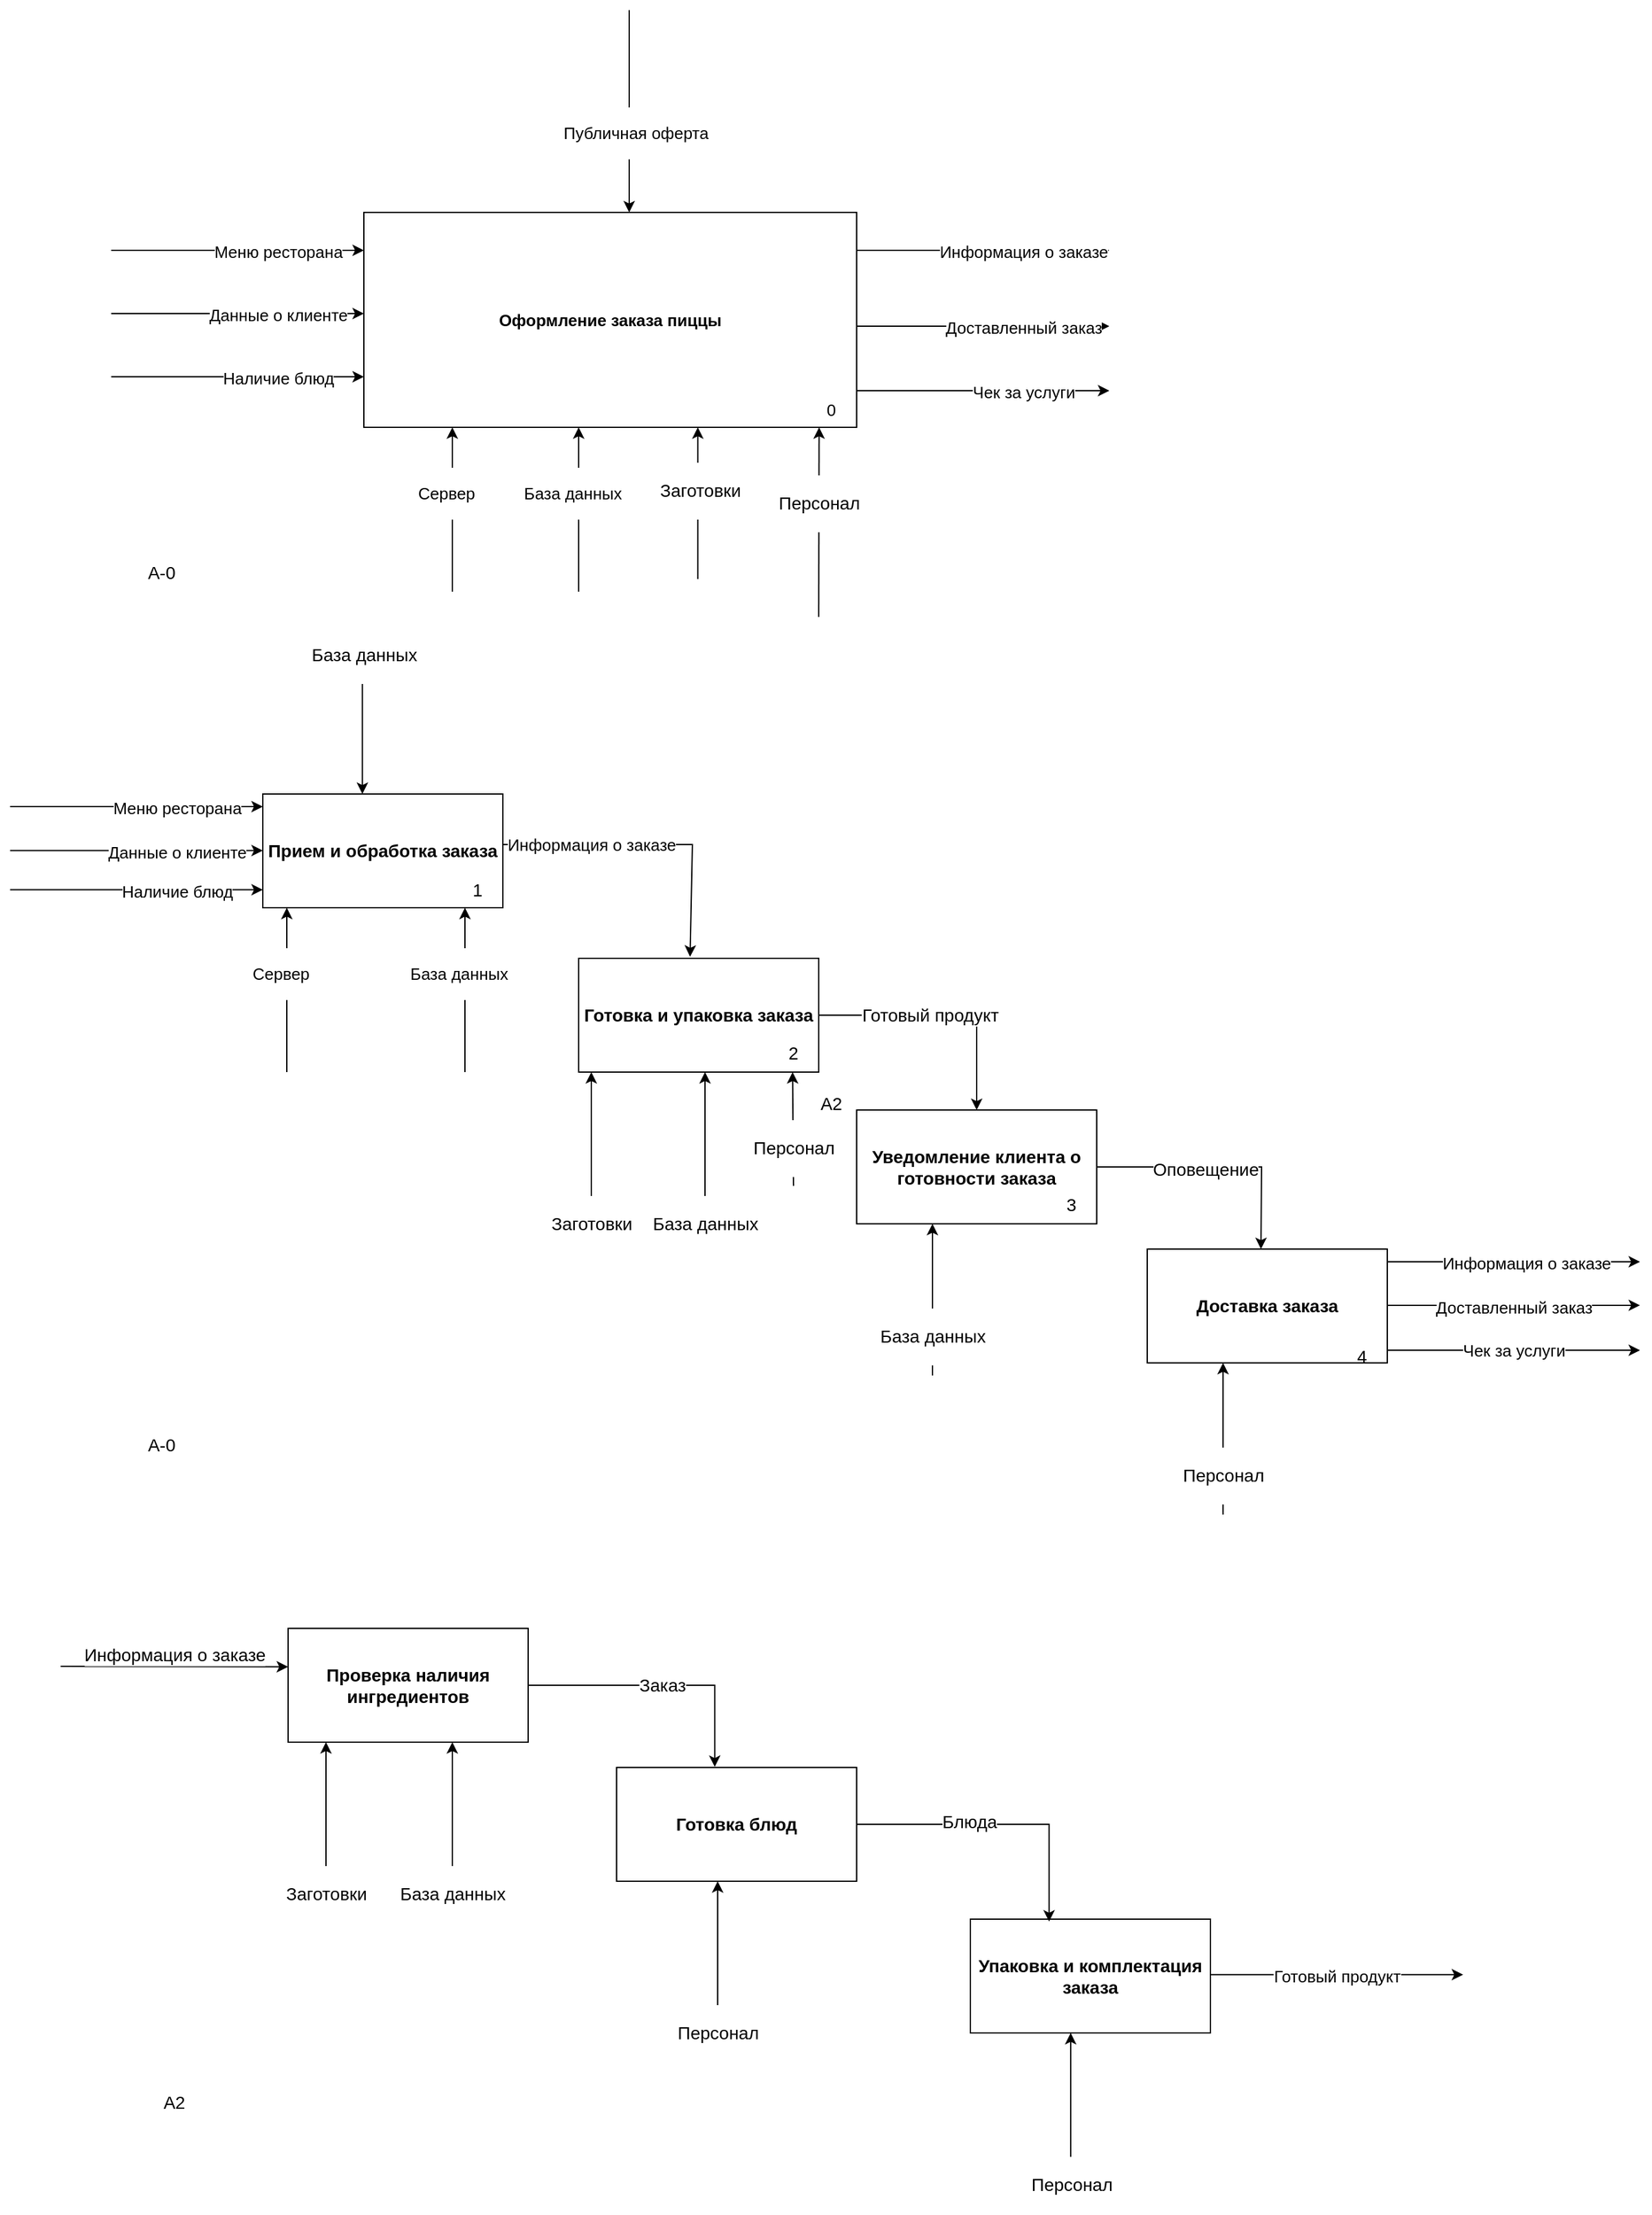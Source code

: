 <mxfile version="26.1.1">
  <diagram name="Страница — 1" id="7s_W0JdHJNEJIRjCicE_">
    <mxGraphModel dx="5099" dy="1678" grid="1" gridSize="10" guides="1" tooltips="1" connect="1" arrows="1" fold="1" page="1" pageScale="1" pageWidth="2339" pageHeight="3300" math="0" shadow="0">
      <root>
        <mxCell id="0" />
        <mxCell id="1" parent="0" />
        <mxCell id="kAe2t5Nj_32575Pfu-4r-2" value="&lt;h4 data-pm-slice=&quot;1 1 []&quot;&gt;Оформление заказа пиццы&lt;/h4&gt;" style="rounded=0;whiteSpace=wrap;html=1;fontSize=13;" parent="1" vertex="1">
          <mxGeometry x="280" y="210" width="390" height="170" as="geometry" />
        </mxCell>
        <mxCell id="kAe2t5Nj_32575Pfu-4r-3" value="" style="endArrow=classic;html=1;rounded=0;fontSize=13;" parent="1" edge="1">
          <mxGeometry width="50" height="50" relative="1" as="geometry">
            <mxPoint x="80" y="240" as="sourcePoint" />
            <mxPoint x="280" y="240" as="targetPoint" />
          </mxGeometry>
        </mxCell>
        <mxCell id="kAe2t5Nj_32575Pfu-4r-5" value="&lt;p data-pm-slice=&quot;1 1 [&amp;quot;list&amp;quot;,{&amp;quot;spread&amp;quot;:false,&amp;quot;start&amp;quot;:112,&amp;quot;end&amp;quot;:192},&amp;quot;regular_list_item&amp;quot;,{&amp;quot;start&amp;quot;:112,&amp;quot;end&amp;quot;:136}]&quot;&gt;Меню ресторана&lt;/p&gt;" style="edgeLabel;html=1;align=center;verticalAlign=middle;resizable=0;points=[];fontSize=13;" parent="kAe2t5Nj_32575Pfu-4r-3" vertex="1" connectable="0">
          <mxGeometry x="0.318" y="-1" relative="1" as="geometry">
            <mxPoint as="offset" />
          </mxGeometry>
        </mxCell>
        <mxCell id="kAe2t5Nj_32575Pfu-4r-6" value="" style="endArrow=classic;html=1;rounded=0;fontSize=13;" parent="1" edge="1">
          <mxGeometry width="50" height="50" relative="1" as="geometry">
            <mxPoint x="80" y="290" as="sourcePoint" />
            <mxPoint x="280" y="290" as="targetPoint" />
          </mxGeometry>
        </mxCell>
        <mxCell id="kAe2t5Nj_32575Pfu-4r-7" value="&lt;p data-pm-slice=&quot;1 1 [&amp;quot;list&amp;quot;,{&amp;quot;spread&amp;quot;:false,&amp;quot;start&amp;quot;:112,&amp;quot;end&amp;quot;:192},&amp;quot;regular_list_item&amp;quot;,{&amp;quot;start&amp;quot;:137,&amp;quot;end&amp;quot;:159}]&quot;&gt;Данные о клиенте&lt;/p&gt;" style="edgeLabel;html=1;align=center;verticalAlign=middle;resizable=0;points=[];fontSize=13;" parent="kAe2t5Nj_32575Pfu-4r-6" vertex="1" connectable="0">
          <mxGeometry x="0.318" y="-1" relative="1" as="geometry">
            <mxPoint as="offset" />
          </mxGeometry>
        </mxCell>
        <mxCell id="kAe2t5Nj_32575Pfu-4r-10" value="" style="endArrow=classic;html=1;rounded=0;" parent="1" edge="1">
          <mxGeometry width="50" height="50" relative="1" as="geometry">
            <mxPoint x="350" y="510" as="sourcePoint" />
            <mxPoint x="350" y="380" as="targetPoint" />
          </mxGeometry>
        </mxCell>
        <mxCell id="kAe2t5Nj_32575Pfu-4r-12" value="&lt;p data-pm-slice=&quot;1 1 [&amp;quot;list&amp;quot;,{&amp;quot;spread&amp;quot;:false,&amp;quot;start&amp;quot;:299,&amp;quot;end&amp;quot;:344},&amp;quot;regular_list_item&amp;quot;,{&amp;quot;start&amp;quot;:316,&amp;quot;end&amp;quot;:330}]&quot;&gt;Сервер&lt;/p&gt;" style="edgeLabel;html=1;align=center;verticalAlign=middle;resizable=0;points=[];fontSize=13;" parent="kAe2t5Nj_32575Pfu-4r-10" vertex="1" connectable="0">
          <mxGeometry x="0.211" y="5" relative="1" as="geometry">
            <mxPoint as="offset" />
          </mxGeometry>
        </mxCell>
        <mxCell id="kAe2t5Nj_32575Pfu-4r-16" value="" style="endArrow=classic;html=1;rounded=0;fontSize=13;" parent="1" edge="1">
          <mxGeometry width="50" height="50" relative="1" as="geometry">
            <mxPoint x="670" y="240" as="sourcePoint" />
            <mxPoint x="870" y="240" as="targetPoint" />
          </mxGeometry>
        </mxCell>
        <mxCell id="kAe2t5Nj_32575Pfu-4r-17" value="&lt;p data-pm-slice=&quot;1 1 [&amp;quot;list&amp;quot;,{&amp;quot;spread&amp;quot;:false,&amp;quot;start&amp;quot;:206,&amp;quot;end&amp;quot;:282},&amp;quot;regular_list_item&amp;quot;,{&amp;quot;start&amp;quot;:206,&amp;quot;end&amp;quot;:235}]&quot;&gt;Информация о заказе&lt;/p&gt;" style="edgeLabel;html=1;align=center;verticalAlign=middle;resizable=0;points=[];fontSize=13;" parent="kAe2t5Nj_32575Pfu-4r-16" vertex="1" connectable="0">
          <mxGeometry x="0.318" y="-1" relative="1" as="geometry">
            <mxPoint as="offset" />
          </mxGeometry>
        </mxCell>
        <mxCell id="kAe2t5Nj_32575Pfu-4r-18" value="" style="endArrow=classic;html=1;rounded=0;fontSize=13;" parent="1" edge="1">
          <mxGeometry width="50" height="50" relative="1" as="geometry">
            <mxPoint x="670" y="300" as="sourcePoint" />
            <mxPoint x="870" y="300" as="targetPoint" />
          </mxGeometry>
        </mxCell>
        <mxCell id="kAe2t5Nj_32575Pfu-4r-19" value="&lt;p data-pm-slice=&quot;1 1 [&amp;quot;list&amp;quot;,{&amp;quot;spread&amp;quot;:false,&amp;quot;start&amp;quot;:206,&amp;quot;end&amp;quot;:282},&amp;quot;regular_list_item&amp;quot;,{&amp;quot;start&amp;quot;:236,&amp;quot;end&amp;quot;:266}]&quot;&gt;Доставленный заказ&lt;/p&gt;" style="edgeLabel;html=1;align=center;verticalAlign=middle;resizable=0;points=[];fontSize=13;" parent="kAe2t5Nj_32575Pfu-4r-18" vertex="1" connectable="0">
          <mxGeometry x="0.318" y="-1" relative="1" as="geometry">
            <mxPoint as="offset" />
          </mxGeometry>
        </mxCell>
        <mxCell id="kAe2t5Nj_32575Pfu-4r-26" value="0" style="text;html=1;align=center;verticalAlign=middle;whiteSpace=wrap;rounded=0;fontSize=13;" parent="1" vertex="1">
          <mxGeometry x="620" y="351" width="60" height="30" as="geometry" />
        </mxCell>
        <mxCell id="kAe2t5Nj_32575Pfu-4r-27" value="&lt;h4 data-pm-slice=&quot;1 1 []&quot;&gt;Прием и обработка заказа&lt;/h4&gt;" style="rounded=0;whiteSpace=wrap;html=1;fontSize=14;" parent="1" vertex="1">
          <mxGeometry x="200" y="670" width="190" height="90" as="geometry" />
        </mxCell>
        <mxCell id="kAe2t5Nj_32575Pfu-4r-34" value="" style="endArrow=classic;html=1;rounded=0;fontSize=13;" parent="1" edge="1">
          <mxGeometry width="50" height="50" relative="1" as="geometry">
            <mxPoint x="670" y="351" as="sourcePoint" />
            <mxPoint x="870" y="351" as="targetPoint" />
          </mxGeometry>
        </mxCell>
        <mxCell id="kAe2t5Nj_32575Pfu-4r-35" value="&lt;p data-pm-slice=&quot;1 1 [&amp;quot;list&amp;quot;,{&amp;quot;spread&amp;quot;:false,&amp;quot;start&amp;quot;:206,&amp;quot;end&amp;quot;:282},&amp;quot;regular_list_item&amp;quot;,{&amp;quot;start&amp;quot;:267,&amp;quot;end&amp;quot;:282}]&quot;&gt;Чек за услуги&lt;/p&gt;" style="edgeLabel;html=1;align=center;verticalAlign=middle;resizable=0;points=[];fontSize=13;" parent="kAe2t5Nj_32575Pfu-4r-34" vertex="1" connectable="0">
          <mxGeometry x="0.318" y="-1" relative="1" as="geometry">
            <mxPoint as="offset" />
          </mxGeometry>
        </mxCell>
        <mxCell id="kAe2t5Nj_32575Pfu-4r-36" value="" style="endArrow=classic;html=1;rounded=0;" parent="1" edge="1">
          <mxGeometry width="50" height="50" relative="1" as="geometry">
            <mxPoint x="450" y="510" as="sourcePoint" />
            <mxPoint x="450" y="380" as="targetPoint" />
          </mxGeometry>
        </mxCell>
        <mxCell id="kAe2t5Nj_32575Pfu-4r-37" value="&lt;p data-pm-slice=&quot;1 1 [&amp;quot;list&amp;quot;,{&amp;quot;spread&amp;quot;:false,&amp;quot;start&amp;quot;:299,&amp;quot;end&amp;quot;:344},&amp;quot;regular_list_item&amp;quot;,{&amp;quot;start&amp;quot;:316,&amp;quot;end&amp;quot;:330}]&quot;&gt;База данных&lt;/p&gt;" style="edgeLabel;html=1;align=center;verticalAlign=middle;resizable=0;points=[];fontSize=13;" parent="kAe2t5Nj_32575Pfu-4r-36" vertex="1" connectable="0">
          <mxGeometry x="0.211" y="5" relative="1" as="geometry">
            <mxPoint as="offset" />
          </mxGeometry>
        </mxCell>
        <mxCell id="kAe2t5Nj_32575Pfu-4r-47" style="edgeStyle=orthogonalEdgeStyle;rounded=0;orthogonalLoop=1;jettySize=auto;html=1;exitX=1;exitY=0.5;exitDx=0;exitDy=0;entryX=0.5;entryY=0;entryDx=0;entryDy=0;fontSize=14;" parent="1" source="kAe2t5Nj_32575Pfu-4r-39" target="kAe2t5Nj_32575Pfu-4r-40" edge="1">
          <mxGeometry relative="1" as="geometry" />
        </mxCell>
        <mxCell id="kAe2t5Nj_32575Pfu-4r-48" value="Готовый продукт" style="edgeLabel;html=1;align=center;verticalAlign=middle;resizable=0;points=[];fontSize=14;" parent="kAe2t5Nj_32575Pfu-4r-47" vertex="1" connectable="0">
          <mxGeometry x="-0.12" relative="1" as="geometry">
            <mxPoint as="offset" />
          </mxGeometry>
        </mxCell>
        <mxCell id="kAe2t5Nj_32575Pfu-4r-39" value="&lt;h4 data-pm-slice=&quot;1 1 []&quot;&gt;Готовка и упаковка заказа&lt;/h4&gt;" style="rounded=0;whiteSpace=wrap;html=1;fontSize=14;" parent="1" vertex="1">
          <mxGeometry x="450" y="800" width="190" height="90" as="geometry" />
        </mxCell>
        <mxCell id="kAe2t5Nj_32575Pfu-4r-71" style="edgeStyle=orthogonalEdgeStyle;rounded=0;orthogonalLoop=1;jettySize=auto;html=1;fontSize=14;" parent="1" source="kAe2t5Nj_32575Pfu-4r-40" edge="1">
          <mxGeometry relative="1" as="geometry">
            <mxPoint x="990" y="1030" as="targetPoint" />
          </mxGeometry>
        </mxCell>
        <mxCell id="kAe2t5Nj_32575Pfu-4r-72" value="Оповещение" style="edgeLabel;html=1;align=center;verticalAlign=middle;resizable=0;points=[];fontSize=14;" parent="kAe2t5Nj_32575Pfu-4r-71" vertex="1" connectable="0">
          <mxGeometry x="-0.121" y="-2" relative="1" as="geometry">
            <mxPoint as="offset" />
          </mxGeometry>
        </mxCell>
        <mxCell id="kAe2t5Nj_32575Pfu-4r-40" value="&lt;h4 data-pm-slice=&quot;1 1 []&quot;&gt;Уведомление клиента о готовности заказа&lt;/h4&gt;" style="rounded=0;whiteSpace=wrap;html=1;fontSize=14;" parent="1" vertex="1">
          <mxGeometry x="670" y="920" width="190" height="90" as="geometry" />
        </mxCell>
        <mxCell id="kAe2t5Nj_32575Pfu-4r-41" value="&lt;h4 data-pm-slice=&quot;1 1 []&quot;&gt;Доставка заказа&lt;/h4&gt;" style="rounded=0;whiteSpace=wrap;html=1;fontSize=14;" parent="1" vertex="1">
          <mxGeometry x="900" y="1030" width="190" height="90" as="geometry" />
        </mxCell>
        <mxCell id="kAe2t5Nj_32575Pfu-4r-43" value="" style="endArrow=classic;html=1;rounded=0;fontSize=14;" parent="1" edge="1">
          <mxGeometry width="50" height="50" relative="1" as="geometry">
            <mxPoint x="278.82" y="550" as="sourcePoint" />
            <mxPoint x="278.82" y="670" as="targetPoint" />
          </mxGeometry>
        </mxCell>
        <mxCell id="kAe2t5Nj_32575Pfu-4r-44" value="&lt;p data-pm-slice=&quot;1 1 [&amp;quot;list&amp;quot;,{&amp;quot;spread&amp;quot;:false,&amp;quot;start&amp;quot;:299,&amp;quot;end&amp;quot;:344},&amp;quot;regular_list_item&amp;quot;,{&amp;quot;start&amp;quot;:316,&amp;quot;end&amp;quot;:330}]&quot;&gt;База данных&lt;/p&gt;" style="edgeLabel;html=1;align=center;verticalAlign=middle;resizable=0;points=[];fontSize=14;" parent="kAe2t5Nj_32575Pfu-4r-43" vertex="1" connectable="0">
          <mxGeometry x="0.211" y="5" relative="1" as="geometry">
            <mxPoint x="-4" y="-63" as="offset" />
          </mxGeometry>
        </mxCell>
        <mxCell id="kAe2t5Nj_32575Pfu-4r-61" value="" style="endArrow=classic;html=1;rounded=0;fontSize=13;" parent="1" edge="1">
          <mxGeometry width="50" height="50" relative="1" as="geometry">
            <mxPoint x="80" y="340" as="sourcePoint" />
            <mxPoint x="280" y="340" as="targetPoint" />
          </mxGeometry>
        </mxCell>
        <mxCell id="kAe2t5Nj_32575Pfu-4r-62" value="&lt;p data-pm-slice=&quot;1 1 [&amp;quot;list&amp;quot;,{&amp;quot;spread&amp;quot;:false,&amp;quot;start&amp;quot;:112,&amp;quot;end&amp;quot;:192},&amp;quot;regular_list_item&amp;quot;,{&amp;quot;start&amp;quot;:112,&amp;quot;end&amp;quot;:136}]&quot;&gt;Наличие блюд&lt;/p&gt;" style="edgeLabel;html=1;align=center;verticalAlign=middle;resizable=0;points=[];fontSize=13;" parent="kAe2t5Nj_32575Pfu-4r-61" vertex="1" connectable="0">
          <mxGeometry x="0.318" y="-1" relative="1" as="geometry">
            <mxPoint as="offset" />
          </mxGeometry>
        </mxCell>
        <mxCell id="kAe2t5Nj_32575Pfu-4r-63" value="" style="endArrow=classic;html=1;rounded=0;" parent="1" edge="1">
          <mxGeometry width="50" height="50" relative="1" as="geometry">
            <mxPoint x="490" y="50" as="sourcePoint" />
            <mxPoint x="490" y="210" as="targetPoint" />
          </mxGeometry>
        </mxCell>
        <mxCell id="kAe2t5Nj_32575Pfu-4r-64" value="&lt;p data-pm-slice=&quot;1 1 [&amp;quot;list&amp;quot;,{&amp;quot;spread&amp;quot;:false,&amp;quot;start&amp;quot;:299,&amp;quot;end&amp;quot;:344},&amp;quot;regular_list_item&amp;quot;,{&amp;quot;start&amp;quot;:316,&amp;quot;end&amp;quot;:330}]&quot;&gt;Публичная оферта&lt;/p&gt;" style="edgeLabel;html=1;align=center;verticalAlign=middle;resizable=0;points=[];fontSize=13;" parent="kAe2t5Nj_32575Pfu-4r-63" vertex="1" connectable="0">
          <mxGeometry x="0.211" y="5" relative="1" as="geometry">
            <mxPoint as="offset" />
          </mxGeometry>
        </mxCell>
        <mxCell id="kAe2t5Nj_32575Pfu-4r-65" value="" style="endArrow=classic;html=1;rounded=0;fontSize=14;" parent="1" edge="1">
          <mxGeometry width="50" height="50" relative="1" as="geometry">
            <mxPoint x="730" y="1130" as="sourcePoint" />
            <mxPoint x="730" y="1010" as="targetPoint" />
          </mxGeometry>
        </mxCell>
        <mxCell id="kAe2t5Nj_32575Pfu-4r-66" value="&lt;p data-pm-slice=&quot;1 1 [&amp;quot;list&amp;quot;,{&amp;quot;spread&amp;quot;:false,&amp;quot;start&amp;quot;:1030,&amp;quot;end&amp;quot;:1070},&amp;quot;regular_list_item&amp;quot;,{&amp;quot;start&amp;quot;:1030,&amp;quot;end&amp;quot;:1060}]&quot;&gt;База данных&lt;/p&gt;" style="edgeLabel;html=1;align=center;verticalAlign=middle;resizable=0;points=[];fontSize=14;" parent="kAe2t5Nj_32575Pfu-4r-65" vertex="1" connectable="0">
          <mxGeometry x="-0.482" relative="1" as="geometry">
            <mxPoint as="offset" />
          </mxGeometry>
        </mxCell>
        <mxCell id="kAe2t5Nj_32575Pfu-4r-69" value="" style="endArrow=classic;html=1;rounded=0;fontSize=14;" parent="1" edge="1">
          <mxGeometry width="50" height="50" relative="1" as="geometry">
            <mxPoint x="960" y="1240" as="sourcePoint" />
            <mxPoint x="960" y="1120" as="targetPoint" />
          </mxGeometry>
        </mxCell>
        <mxCell id="kAe2t5Nj_32575Pfu-4r-70" value="&lt;p data-pm-slice=&quot;1 1 [&amp;quot;list&amp;quot;,{&amp;quot;spread&amp;quot;:false,&amp;quot;start&amp;quot;:1030,&amp;quot;end&amp;quot;:1070},&amp;quot;regular_list_item&amp;quot;,{&amp;quot;start&amp;quot;:1030,&amp;quot;end&amp;quot;:1060}]&quot;&gt;Персонал&lt;/p&gt;" style="edgeLabel;html=1;align=center;verticalAlign=middle;resizable=0;points=[];fontSize=14;" parent="kAe2t5Nj_32575Pfu-4r-69" vertex="1" connectable="0">
          <mxGeometry x="-0.482" relative="1" as="geometry">
            <mxPoint as="offset" />
          </mxGeometry>
        </mxCell>
        <mxCell id="kAe2t5Nj_32575Pfu-4r-75" value="1" style="text;html=1;align=center;verticalAlign=middle;whiteSpace=wrap;rounded=0;fontSize=14;" parent="1" vertex="1">
          <mxGeometry x="340" y="731" width="60" height="30" as="geometry" />
        </mxCell>
        <mxCell id="kAe2t5Nj_32575Pfu-4r-76" value="2" style="text;html=1;align=center;verticalAlign=middle;whiteSpace=wrap;rounded=0;fontSize=14;" parent="1" vertex="1">
          <mxGeometry x="590" y="860" width="60" height="30" as="geometry" />
        </mxCell>
        <mxCell id="kAe2t5Nj_32575Pfu-4r-77" value="3" style="text;html=1;align=center;verticalAlign=middle;whiteSpace=wrap;rounded=0;fontSize=14;" parent="1" vertex="1">
          <mxGeometry x="810" y="980" width="60" height="30" as="geometry" />
        </mxCell>
        <mxCell id="kAe2t5Nj_32575Pfu-4r-78" value="4" style="text;html=1;align=center;verticalAlign=middle;whiteSpace=wrap;rounded=0;fontSize=14;" parent="1" vertex="1">
          <mxGeometry x="1040" y="1100" width="60" height="30" as="geometry" />
        </mxCell>
        <mxCell id="kAe2t5Nj_32575Pfu-4r-79" value="А2" style="text;html=1;align=center;verticalAlign=middle;whiteSpace=wrap;rounded=0;fontSize=14;" parent="1" vertex="1">
          <mxGeometry x="620" y="900" width="60" height="30" as="geometry" />
        </mxCell>
        <mxCell id="kAe2t5Nj_32575Pfu-4r-81" value="&lt;h4 data-pm-slice=&quot;1 1 []&quot;&gt;Проверка наличия ингредиентов&lt;/h4&gt;" style="rounded=0;whiteSpace=wrap;html=1;fontSize=14;" parent="1" vertex="1">
          <mxGeometry x="220" y="1330" width="190" height="90" as="geometry" />
        </mxCell>
        <mxCell id="kAe2t5Nj_32575Pfu-4r-84" value="" style="endArrow=classic;html=1;rounded=0;fontSize=14;" parent="1" edge="1">
          <mxGeometry width="50" height="50" relative="1" as="geometry">
            <mxPoint x="40" y="1360" as="sourcePoint" />
            <mxPoint x="220" y="1360.41" as="targetPoint" />
          </mxGeometry>
        </mxCell>
        <mxCell id="kAe2t5Nj_32575Pfu-4r-85" value="Информация о заказе" style="edgeLabel;html=1;align=center;verticalAlign=middle;resizable=0;points=[];fontSize=14;" parent="kAe2t5Nj_32575Pfu-4r-84" vertex="1" connectable="0">
          <mxGeometry x="0.318" y="-1" relative="1" as="geometry">
            <mxPoint x="-29" y="-11" as="offset" />
          </mxGeometry>
        </mxCell>
        <mxCell id="kAe2t5Nj_32575Pfu-4r-88" value="&lt;h4 data-pm-slice=&quot;1 1 []&quot;&gt;Готовка блюд&lt;/h4&gt;" style="rounded=0;whiteSpace=wrap;html=1;fontSize=14;" parent="1" vertex="1">
          <mxGeometry x="480" y="1440" width="190" height="90" as="geometry" />
        </mxCell>
        <mxCell id="kAe2t5Nj_32575Pfu-4r-89" value="&lt;h4 data-pm-slice=&quot;1 1 []&quot;&gt;Упаковка и комплектация заказа&lt;/h4&gt;" style="rounded=0;whiteSpace=wrap;html=1;fontSize=14;" parent="1" vertex="1">
          <mxGeometry x="760" y="1560" width="190" height="90" as="geometry" />
        </mxCell>
        <mxCell id="kAe2t5Nj_32575Pfu-4r-90" value="Заказ" style="edgeStyle=orthogonalEdgeStyle;rounded=0;orthogonalLoop=1;jettySize=auto;html=1;entryX=0.409;entryY=-0.005;entryDx=0;entryDy=0;entryPerimeter=0;fontSize=14;" parent="1" source="kAe2t5Nj_32575Pfu-4r-81" target="kAe2t5Nj_32575Pfu-4r-88" edge="1">
          <mxGeometry relative="1" as="geometry" />
        </mxCell>
        <mxCell id="kAe2t5Nj_32575Pfu-4r-92" style="edgeStyle=orthogonalEdgeStyle;rounded=0;orthogonalLoop=1;jettySize=auto;html=1;entryX=0.328;entryY=0.021;entryDx=0;entryDy=0;entryPerimeter=0;fontSize=14;" parent="1" source="kAe2t5Nj_32575Pfu-4r-88" target="kAe2t5Nj_32575Pfu-4r-89" edge="1">
          <mxGeometry relative="1" as="geometry" />
        </mxCell>
        <mxCell id="kAe2t5Nj_32575Pfu-4r-107" value="Блюда" style="edgeLabel;html=1;align=center;verticalAlign=middle;resizable=0;points=[];fontSize=14;" parent="kAe2t5Nj_32575Pfu-4r-92" vertex="1" connectable="0">
          <mxGeometry x="-0.219" y="2" relative="1" as="geometry">
            <mxPoint x="-1" as="offset" />
          </mxGeometry>
        </mxCell>
        <mxCell id="kAe2t5Nj_32575Pfu-4r-94" value="" style="endArrow=classic;html=1;rounded=0;fontSize=14;" parent="1" edge="1">
          <mxGeometry width="50" height="50" relative="1" as="geometry">
            <mxPoint x="350" y="1540" as="sourcePoint" />
            <mxPoint x="350" y="1420" as="targetPoint" />
          </mxGeometry>
        </mxCell>
        <mxCell id="kAe2t5Nj_32575Pfu-4r-95" value="&lt;p data-pm-slice=&quot;1 1 [&amp;quot;list&amp;quot;,{&amp;quot;spread&amp;quot;:false,&amp;quot;start&amp;quot;:1030,&amp;quot;end&amp;quot;:1070},&amp;quot;regular_list_item&amp;quot;,{&amp;quot;start&amp;quot;:1030,&amp;quot;end&amp;quot;:1060}]&quot;&gt;База данных&lt;/p&gt;" style="edgeLabel;html=1;align=center;verticalAlign=middle;resizable=0;points=[];fontSize=14;" parent="kAe2t5Nj_32575Pfu-4r-94" vertex="1" connectable="0">
          <mxGeometry x="-0.482" relative="1" as="geometry">
            <mxPoint y="31" as="offset" />
          </mxGeometry>
        </mxCell>
        <mxCell id="kAe2t5Nj_32575Pfu-4r-96" value="" style="endArrow=classic;html=1;rounded=0;fontSize=14;" parent="1" edge="1">
          <mxGeometry width="50" height="50" relative="1" as="geometry">
            <mxPoint x="250" y="1540" as="sourcePoint" />
            <mxPoint x="250" y="1420" as="targetPoint" />
          </mxGeometry>
        </mxCell>
        <mxCell id="kAe2t5Nj_32575Pfu-4r-97" value="&lt;p data-pm-slice=&quot;1 1 [&amp;quot;list&amp;quot;,{&amp;quot;spread&amp;quot;:false,&amp;quot;start&amp;quot;:1030,&amp;quot;end&amp;quot;:1070},&amp;quot;regular_list_item&amp;quot;,{&amp;quot;start&amp;quot;:1030,&amp;quot;end&amp;quot;:1060}]&quot;&gt;Заготовки&lt;/p&gt;" style="edgeLabel;html=1;align=center;verticalAlign=middle;resizable=0;points=[];fontSize=14;" parent="kAe2t5Nj_32575Pfu-4r-96" vertex="1" connectable="0">
          <mxGeometry x="-0.482" relative="1" as="geometry">
            <mxPoint y="31" as="offset" />
          </mxGeometry>
        </mxCell>
        <mxCell id="kAe2t5Nj_32575Pfu-4r-98" value="" style="endArrow=classic;html=1;rounded=0;fontSize=14;" parent="1" edge="1">
          <mxGeometry width="50" height="50" relative="1" as="geometry">
            <mxPoint x="560" y="1650" as="sourcePoint" />
            <mxPoint x="560" y="1530" as="targetPoint" />
          </mxGeometry>
        </mxCell>
        <mxCell id="kAe2t5Nj_32575Pfu-4r-99" value="&lt;p data-pm-slice=&quot;1 1 [&amp;quot;list&amp;quot;,{&amp;quot;spread&amp;quot;:false,&amp;quot;start&amp;quot;:1030,&amp;quot;end&amp;quot;:1070},&amp;quot;regular_list_item&amp;quot;,{&amp;quot;start&amp;quot;:1030,&amp;quot;end&amp;quot;:1060}]&quot;&gt;Персонал&lt;/p&gt;" style="edgeLabel;html=1;align=center;verticalAlign=middle;resizable=0;points=[];fontSize=14;" parent="kAe2t5Nj_32575Pfu-4r-98" vertex="1" connectable="0">
          <mxGeometry x="-0.482" relative="1" as="geometry">
            <mxPoint y="31" as="offset" />
          </mxGeometry>
        </mxCell>
        <mxCell id="kAe2t5Nj_32575Pfu-4r-100" value="" style="endArrow=classic;html=1;rounded=0;fontSize=14;" parent="1" edge="1">
          <mxGeometry width="50" height="50" relative="1" as="geometry">
            <mxPoint x="839.41" y="1770" as="sourcePoint" />
            <mxPoint x="839.41" y="1650" as="targetPoint" />
          </mxGeometry>
        </mxCell>
        <mxCell id="kAe2t5Nj_32575Pfu-4r-101" value="&lt;p data-pm-slice=&quot;1 1 [&amp;quot;list&amp;quot;,{&amp;quot;spread&amp;quot;:false,&amp;quot;start&amp;quot;:1030,&amp;quot;end&amp;quot;:1070},&amp;quot;regular_list_item&amp;quot;,{&amp;quot;start&amp;quot;:1030,&amp;quot;end&amp;quot;:1060}]&quot;&gt;Персонал&lt;/p&gt;" style="edgeLabel;html=1;align=center;verticalAlign=middle;resizable=0;points=[];fontSize=14;" parent="kAe2t5Nj_32575Pfu-4r-100" vertex="1" connectable="0">
          <mxGeometry x="-0.482" relative="1" as="geometry">
            <mxPoint y="31" as="offset" />
          </mxGeometry>
        </mxCell>
        <mxCell id="kAe2t5Nj_32575Pfu-4r-104" value="А-0" style="text;html=1;align=center;verticalAlign=middle;whiteSpace=wrap;rounded=0;fontSize=14;" parent="1" vertex="1">
          <mxGeometry x="90" y="480" width="60" height="30" as="geometry" />
        </mxCell>
        <mxCell id="kAe2t5Nj_32575Pfu-4r-105" value="А-0" style="text;html=1;align=center;verticalAlign=middle;whiteSpace=wrap;rounded=0;fontSize=14;" parent="1" vertex="1">
          <mxGeometry x="90" y="1170" width="60" height="30" as="geometry" />
        </mxCell>
        <mxCell id="kAe2t5Nj_32575Pfu-4r-106" value="А2" style="text;html=1;align=center;verticalAlign=middle;whiteSpace=wrap;rounded=0;fontSize=14;" parent="1" vertex="1">
          <mxGeometry x="100" y="1690" width="60" height="30" as="geometry" />
        </mxCell>
        <mxCell id="E5hCJOxBRyZoU0Iuhay8-7" value="" style="endArrow=classic;html=1;rounded=0;fontSize=13;entryX=0.464;entryY=-0.014;entryDx=0;entryDy=0;entryPerimeter=0;" edge="1" parent="1" target="kAe2t5Nj_32575Pfu-4r-39">
          <mxGeometry width="50" height="50" relative="1" as="geometry">
            <mxPoint x="390" y="710" as="sourcePoint" />
            <mxPoint x="617" y="800" as="targetPoint" />
            <Array as="points">
              <mxPoint x="540" y="710" />
            </Array>
          </mxGeometry>
        </mxCell>
        <mxCell id="E5hCJOxBRyZoU0Iuhay8-8" value="&lt;p data-pm-slice=&quot;1 1 [&amp;quot;list&amp;quot;,{&amp;quot;spread&amp;quot;:false,&amp;quot;start&amp;quot;:206,&amp;quot;end&amp;quot;:282},&amp;quot;regular_list_item&amp;quot;,{&amp;quot;start&amp;quot;:206,&amp;quot;end&amp;quot;:235}]&quot;&gt;Информация о заказе&lt;/p&gt;" style="edgeLabel;html=1;align=center;verticalAlign=middle;resizable=0;points=[];fontSize=13;" vertex="1" connectable="0" parent="E5hCJOxBRyZoU0Iuhay8-7">
          <mxGeometry x="0.318" y="-1" relative="1" as="geometry">
            <mxPoint x="-79" y="-8" as="offset" />
          </mxGeometry>
        </mxCell>
        <mxCell id="E5hCJOxBRyZoU0Iuhay8-16" value="" style="endArrow=classic;html=1;rounded=0;fontSize=13;" edge="1" parent="1">
          <mxGeometry width="50" height="50" relative="1" as="geometry">
            <mxPoint y="680" as="sourcePoint" />
            <mxPoint x="200" y="680" as="targetPoint" />
          </mxGeometry>
        </mxCell>
        <mxCell id="E5hCJOxBRyZoU0Iuhay8-17" value="&lt;p data-pm-slice=&quot;1 1 [&amp;quot;list&amp;quot;,{&amp;quot;spread&amp;quot;:false,&amp;quot;start&amp;quot;:112,&amp;quot;end&amp;quot;:192},&amp;quot;regular_list_item&amp;quot;,{&amp;quot;start&amp;quot;:112,&amp;quot;end&amp;quot;:136}]&quot;&gt;Меню ресторана&lt;/p&gt;" style="edgeLabel;html=1;align=center;verticalAlign=middle;resizable=0;points=[];fontSize=13;" vertex="1" connectable="0" parent="E5hCJOxBRyZoU0Iuhay8-16">
          <mxGeometry x="0.318" y="-1" relative="1" as="geometry">
            <mxPoint as="offset" />
          </mxGeometry>
        </mxCell>
        <mxCell id="E5hCJOxBRyZoU0Iuhay8-18" value="" style="endArrow=classic;html=1;rounded=0;fontSize=13;" edge="1" parent="1">
          <mxGeometry width="50" height="50" relative="1" as="geometry">
            <mxPoint y="714.8" as="sourcePoint" />
            <mxPoint x="200" y="714.8" as="targetPoint" />
          </mxGeometry>
        </mxCell>
        <mxCell id="E5hCJOxBRyZoU0Iuhay8-19" value="&lt;p data-pm-slice=&quot;1 1 [&amp;quot;list&amp;quot;,{&amp;quot;spread&amp;quot;:false,&amp;quot;start&amp;quot;:112,&amp;quot;end&amp;quot;:192},&amp;quot;regular_list_item&amp;quot;,{&amp;quot;start&amp;quot;:137,&amp;quot;end&amp;quot;:159}]&quot;&gt;Данные о клиенте&lt;/p&gt;" style="edgeLabel;html=1;align=center;verticalAlign=middle;resizable=0;points=[];fontSize=13;" vertex="1" connectable="0" parent="E5hCJOxBRyZoU0Iuhay8-18">
          <mxGeometry x="0.318" y="-1" relative="1" as="geometry">
            <mxPoint as="offset" />
          </mxGeometry>
        </mxCell>
        <mxCell id="E5hCJOxBRyZoU0Iuhay8-20" value="" style="endArrow=classic;html=1;rounded=0;fontSize=13;" edge="1" parent="1">
          <mxGeometry width="50" height="50" relative="1" as="geometry">
            <mxPoint y="745.8" as="sourcePoint" />
            <mxPoint x="200" y="745.8" as="targetPoint" />
          </mxGeometry>
        </mxCell>
        <mxCell id="E5hCJOxBRyZoU0Iuhay8-21" value="&lt;p data-pm-slice=&quot;1 1 [&amp;quot;list&amp;quot;,{&amp;quot;spread&amp;quot;:false,&amp;quot;start&amp;quot;:112,&amp;quot;end&amp;quot;:192},&amp;quot;regular_list_item&amp;quot;,{&amp;quot;start&amp;quot;:112,&amp;quot;end&amp;quot;:136}]&quot;&gt;Наличие блюд&lt;/p&gt;" style="edgeLabel;html=1;align=center;verticalAlign=middle;resizable=0;points=[];fontSize=13;" vertex="1" connectable="0" parent="E5hCJOxBRyZoU0Iuhay8-20">
          <mxGeometry x="0.318" y="-1" relative="1" as="geometry">
            <mxPoint as="offset" />
          </mxGeometry>
        </mxCell>
        <mxCell id="E5hCJOxBRyZoU0Iuhay8-30" value="" style="endArrow=classic;html=1;rounded=0;" edge="1" parent="1">
          <mxGeometry width="50" height="50" relative="1" as="geometry">
            <mxPoint x="219" y="890" as="sourcePoint" />
            <mxPoint x="219" y="760" as="targetPoint" />
          </mxGeometry>
        </mxCell>
        <mxCell id="E5hCJOxBRyZoU0Iuhay8-31" value="&lt;p data-pm-slice=&quot;1 1 [&amp;quot;list&amp;quot;,{&amp;quot;spread&amp;quot;:false,&amp;quot;start&amp;quot;:299,&amp;quot;end&amp;quot;:344},&amp;quot;regular_list_item&amp;quot;,{&amp;quot;start&amp;quot;:316,&amp;quot;end&amp;quot;:330}]&quot;&gt;Сервер&lt;/p&gt;" style="edgeLabel;html=1;align=center;verticalAlign=middle;resizable=0;points=[];fontSize=13;" vertex="1" connectable="0" parent="E5hCJOxBRyZoU0Iuhay8-30">
          <mxGeometry x="0.211" y="5" relative="1" as="geometry">
            <mxPoint as="offset" />
          </mxGeometry>
        </mxCell>
        <mxCell id="E5hCJOxBRyZoU0Iuhay8-32" value="" style="endArrow=classic;html=1;rounded=0;" edge="1" parent="1">
          <mxGeometry width="50" height="50" relative="1" as="geometry">
            <mxPoint x="360" y="890" as="sourcePoint" />
            <mxPoint x="360" y="760" as="targetPoint" />
          </mxGeometry>
        </mxCell>
        <mxCell id="E5hCJOxBRyZoU0Iuhay8-33" value="&lt;p data-pm-slice=&quot;1 1 [&amp;quot;list&amp;quot;,{&amp;quot;spread&amp;quot;:false,&amp;quot;start&amp;quot;:299,&amp;quot;end&amp;quot;:344},&amp;quot;regular_list_item&amp;quot;,{&amp;quot;start&amp;quot;:316,&amp;quot;end&amp;quot;:330}]&quot;&gt;База данных&lt;/p&gt;" style="edgeLabel;html=1;align=center;verticalAlign=middle;resizable=0;points=[];fontSize=13;" vertex="1" connectable="0" parent="E5hCJOxBRyZoU0Iuhay8-32">
          <mxGeometry x="0.211" y="5" relative="1" as="geometry">
            <mxPoint as="offset" />
          </mxGeometry>
        </mxCell>
        <mxCell id="E5hCJOxBRyZoU0Iuhay8-50" value="" style="endArrow=classic;html=1;rounded=0;fontSize=13;" edge="1" parent="1">
          <mxGeometry width="50" height="50" relative="1" as="geometry">
            <mxPoint x="1090" y="1040" as="sourcePoint" />
            <mxPoint x="1290" y="1040" as="targetPoint" />
          </mxGeometry>
        </mxCell>
        <mxCell id="E5hCJOxBRyZoU0Iuhay8-51" value="&lt;p data-pm-slice=&quot;1 1 [&amp;quot;list&amp;quot;,{&amp;quot;spread&amp;quot;:false,&amp;quot;start&amp;quot;:206,&amp;quot;end&amp;quot;:282},&amp;quot;regular_list_item&amp;quot;,{&amp;quot;start&amp;quot;:206,&amp;quot;end&amp;quot;:235}]&quot;&gt;Информация о заказе&lt;/p&gt;" style="edgeLabel;html=1;align=center;verticalAlign=middle;resizable=0;points=[];fontSize=13;" vertex="1" connectable="0" parent="E5hCJOxBRyZoU0Iuhay8-50">
          <mxGeometry x="0.318" y="-1" relative="1" as="geometry">
            <mxPoint x="-22" as="offset" />
          </mxGeometry>
        </mxCell>
        <mxCell id="E5hCJOxBRyZoU0Iuhay8-52" value="" style="endArrow=classic;html=1;rounded=0;fontSize=13;" edge="1" parent="1">
          <mxGeometry width="50" height="50" relative="1" as="geometry">
            <mxPoint x="1090" y="1074.44" as="sourcePoint" />
            <mxPoint x="1290" y="1074.44" as="targetPoint" />
          </mxGeometry>
        </mxCell>
        <mxCell id="E5hCJOxBRyZoU0Iuhay8-53" value="&lt;p data-pm-slice=&quot;1 1 [&amp;quot;list&amp;quot;,{&amp;quot;spread&amp;quot;:false,&amp;quot;start&amp;quot;:206,&amp;quot;end&amp;quot;:282},&amp;quot;regular_list_item&amp;quot;,{&amp;quot;start&amp;quot;:236,&amp;quot;end&amp;quot;:266}]&quot;&gt;Доставленный заказ&lt;/p&gt;" style="edgeLabel;html=1;align=center;verticalAlign=middle;resizable=0;points=[];fontSize=13;" vertex="1" connectable="0" parent="E5hCJOxBRyZoU0Iuhay8-52">
          <mxGeometry x="0.318" y="-1" relative="1" as="geometry">
            <mxPoint x="-32" as="offset" />
          </mxGeometry>
        </mxCell>
        <mxCell id="E5hCJOxBRyZoU0Iuhay8-54" value="" style="endArrow=classic;html=1;rounded=0;fontSize=13;" edge="1" parent="1">
          <mxGeometry width="50" height="50" relative="1" as="geometry">
            <mxPoint x="1090" y="1110" as="sourcePoint" />
            <mxPoint x="1290" y="1110" as="targetPoint" />
          </mxGeometry>
        </mxCell>
        <mxCell id="E5hCJOxBRyZoU0Iuhay8-55" value="&lt;p data-pm-slice=&quot;1 1 [&amp;quot;list&amp;quot;,{&amp;quot;spread&amp;quot;:false,&amp;quot;start&amp;quot;:206,&amp;quot;end&amp;quot;:282},&amp;quot;regular_list_item&amp;quot;,{&amp;quot;start&amp;quot;:267,&amp;quot;end&amp;quot;:282}]&quot;&gt;Чек за услуги&lt;/p&gt;" style="edgeLabel;html=1;align=center;verticalAlign=middle;resizable=0;points=[];fontSize=13;" vertex="1" connectable="0" parent="E5hCJOxBRyZoU0Iuhay8-54">
          <mxGeometry x="0.318" y="-1" relative="1" as="geometry">
            <mxPoint x="-32" y="-1" as="offset" />
          </mxGeometry>
        </mxCell>
        <mxCell id="E5hCJOxBRyZoU0Iuhay8-58" value="" style="endArrow=classic;html=1;rounded=0;fontSize=13;" edge="1" parent="1">
          <mxGeometry width="50" height="50" relative="1" as="geometry">
            <mxPoint x="950" y="1603.88" as="sourcePoint" />
            <mxPoint x="1150" y="1603.88" as="targetPoint" />
          </mxGeometry>
        </mxCell>
        <mxCell id="E5hCJOxBRyZoU0Iuhay8-59" value="&lt;p data-pm-slice=&quot;1 1 [&amp;quot;list&amp;quot;,{&amp;quot;spread&amp;quot;:false,&amp;quot;start&amp;quot;:206,&amp;quot;end&amp;quot;:282},&amp;quot;regular_list_item&amp;quot;,{&amp;quot;start&amp;quot;:236,&amp;quot;end&amp;quot;:266}]&quot;&gt;Готовый продукт&lt;/p&gt;" style="edgeLabel;html=1;align=center;verticalAlign=middle;resizable=0;points=[];fontSize=13;" vertex="1" connectable="0" parent="E5hCJOxBRyZoU0Iuhay8-58">
          <mxGeometry x="0.318" y="-1" relative="1" as="geometry">
            <mxPoint x="-32" as="offset" />
          </mxGeometry>
        </mxCell>
        <mxCell id="E5hCJOxBRyZoU0Iuhay8-65" value="" style="endArrow=classic;html=1;rounded=0;fontSize=14;" edge="1" parent="1">
          <mxGeometry width="50" height="50" relative="1" as="geometry">
            <mxPoint x="550" y="1010" as="sourcePoint" />
            <mxPoint x="550" y="890" as="targetPoint" />
          </mxGeometry>
        </mxCell>
        <mxCell id="E5hCJOxBRyZoU0Iuhay8-66" value="&lt;p data-pm-slice=&quot;1 1 [&amp;quot;list&amp;quot;,{&amp;quot;spread&amp;quot;:false,&amp;quot;start&amp;quot;:1030,&amp;quot;end&amp;quot;:1070},&amp;quot;regular_list_item&amp;quot;,{&amp;quot;start&amp;quot;:1030,&amp;quot;end&amp;quot;:1060}]&quot;&gt;База данных&lt;/p&gt;" style="edgeLabel;html=1;align=center;verticalAlign=middle;resizable=0;points=[];fontSize=14;" vertex="1" connectable="0" parent="E5hCJOxBRyZoU0Iuhay8-65">
          <mxGeometry x="-0.482" relative="1" as="geometry">
            <mxPoint y="31" as="offset" />
          </mxGeometry>
        </mxCell>
        <mxCell id="E5hCJOxBRyZoU0Iuhay8-67" value="" style="endArrow=classic;html=1;rounded=0;fontSize=14;" edge="1" parent="1">
          <mxGeometry width="50" height="50" relative="1" as="geometry">
            <mxPoint x="460" y="1010" as="sourcePoint" />
            <mxPoint x="460" y="890" as="targetPoint" />
          </mxGeometry>
        </mxCell>
        <mxCell id="E5hCJOxBRyZoU0Iuhay8-68" value="&lt;p data-pm-slice=&quot;1 1 [&amp;quot;list&amp;quot;,{&amp;quot;spread&amp;quot;:false,&amp;quot;start&amp;quot;:1030,&amp;quot;end&amp;quot;:1070},&amp;quot;regular_list_item&amp;quot;,{&amp;quot;start&amp;quot;:1030,&amp;quot;end&amp;quot;:1060}]&quot;&gt;Заготовки&lt;/p&gt;" style="edgeLabel;html=1;align=center;verticalAlign=middle;resizable=0;points=[];fontSize=14;" vertex="1" connectable="0" parent="E5hCJOxBRyZoU0Iuhay8-67">
          <mxGeometry x="-0.482" relative="1" as="geometry">
            <mxPoint y="31" as="offset" />
          </mxGeometry>
        </mxCell>
        <mxCell id="E5hCJOxBRyZoU0Iuhay8-69" value="" style="endArrow=classic;html=1;rounded=0;fontSize=14;" edge="1" parent="1">
          <mxGeometry width="50" height="50" relative="1" as="geometry">
            <mxPoint x="620" y="980" as="sourcePoint" />
            <mxPoint x="619.29" y="890" as="targetPoint" />
          </mxGeometry>
        </mxCell>
        <mxCell id="E5hCJOxBRyZoU0Iuhay8-70" value="&lt;p data-pm-slice=&quot;1 1 [&amp;quot;list&amp;quot;,{&amp;quot;spread&amp;quot;:false,&amp;quot;start&amp;quot;:1030,&amp;quot;end&amp;quot;:1070},&amp;quot;regular_list_item&amp;quot;,{&amp;quot;start&amp;quot;:1030,&amp;quot;end&amp;quot;:1060}]&quot;&gt;Персонал&lt;/p&gt;" style="edgeLabel;html=1;align=center;verticalAlign=middle;resizable=0;points=[];fontSize=14;" vertex="1" connectable="0" parent="E5hCJOxBRyZoU0Iuhay8-69">
          <mxGeometry x="-0.482" relative="1" as="geometry">
            <mxPoint y="-7" as="offset" />
          </mxGeometry>
        </mxCell>
        <mxCell id="E5hCJOxBRyZoU0Iuhay8-71" value="" style="endArrow=classic;html=1;rounded=0;fontSize=14;" edge="1" parent="1">
          <mxGeometry width="50" height="50" relative="1" as="geometry">
            <mxPoint x="640" y="530" as="sourcePoint" />
            <mxPoint x="640.29" y="380" as="targetPoint" />
          </mxGeometry>
        </mxCell>
        <mxCell id="E5hCJOxBRyZoU0Iuhay8-72" value="&lt;p data-pm-slice=&quot;1 1 [&amp;quot;list&amp;quot;,{&amp;quot;spread&amp;quot;:false,&amp;quot;start&amp;quot;:1030,&amp;quot;end&amp;quot;:1070},&amp;quot;regular_list_item&amp;quot;,{&amp;quot;start&amp;quot;:1030,&amp;quot;end&amp;quot;:1060}]&quot;&gt;Персонал&lt;/p&gt;" style="edgeLabel;html=1;align=center;verticalAlign=middle;resizable=0;points=[];fontSize=14;" vertex="1" connectable="0" parent="E5hCJOxBRyZoU0Iuhay8-71">
          <mxGeometry x="-0.482" relative="1" as="geometry">
            <mxPoint y="-51" as="offset" />
          </mxGeometry>
        </mxCell>
        <mxCell id="E5hCJOxBRyZoU0Iuhay8-73" value="" style="endArrow=classic;html=1;rounded=0;fontSize=14;" edge="1" parent="1">
          <mxGeometry width="50" height="50" relative="1" as="geometry">
            <mxPoint x="544.29" y="500" as="sourcePoint" />
            <mxPoint x="544.29" y="380" as="targetPoint" />
          </mxGeometry>
        </mxCell>
        <mxCell id="E5hCJOxBRyZoU0Iuhay8-74" value="&lt;p data-pm-slice=&quot;1 1 [&amp;quot;list&amp;quot;,{&amp;quot;spread&amp;quot;:false,&amp;quot;start&amp;quot;:1030,&amp;quot;end&amp;quot;:1070},&amp;quot;regular_list_item&amp;quot;,{&amp;quot;start&amp;quot;:1030,&amp;quot;end&amp;quot;:1060}]&quot;&gt;Заготовки&lt;/p&gt;" style="edgeLabel;html=1;align=center;verticalAlign=middle;resizable=0;points=[];fontSize=14;" vertex="1" connectable="0" parent="E5hCJOxBRyZoU0Iuhay8-73">
          <mxGeometry x="-0.482" relative="1" as="geometry">
            <mxPoint x="1" y="-39" as="offset" />
          </mxGeometry>
        </mxCell>
      </root>
    </mxGraphModel>
  </diagram>
</mxfile>
